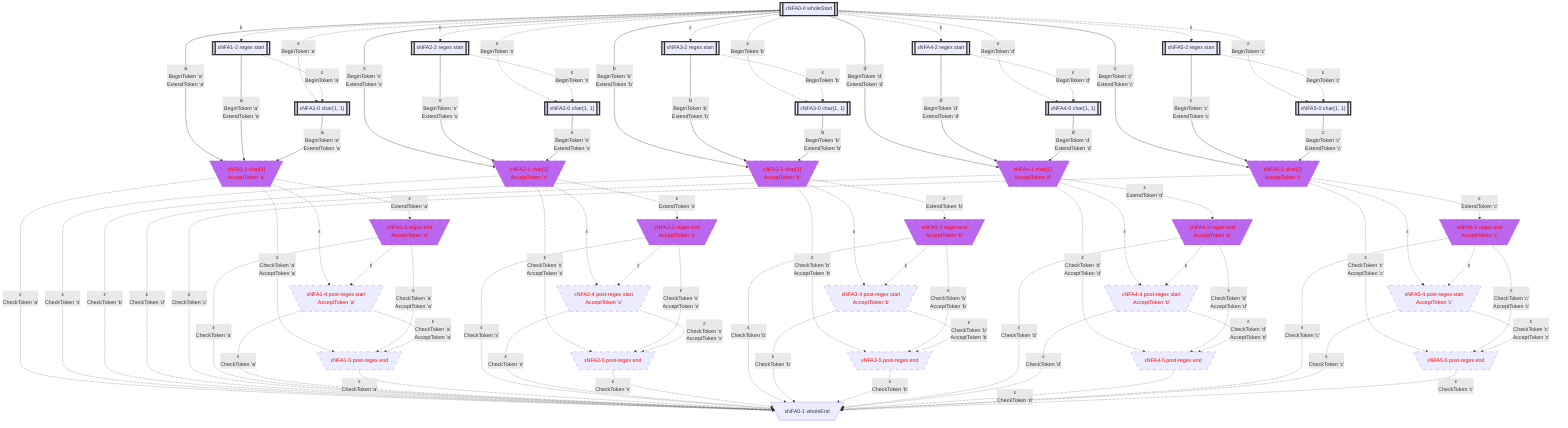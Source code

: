 flowchart
classDef c0001 color:#FF0000;
classDef c0010 stroke-dasharray: 10 10;
classDef c0011 stroke-dasharray: 10 10,color:#FF0000;
classDef c0100 fill:#BB66EE;
classDef c0101 fill:#BB66EE,color:#FF0000;
classDef c0110 fill:#BB66EE,stroke-dasharray: 10 10;
classDef c0111 fill:#BB66EE,stroke-dasharray: 10 10,color:#FF0000;
classDef c1000 stroke:#333,stroke-width:4px;
classDef c1001 stroke:#333,stroke-width:4px,color:#FF0000;
classDef c1010 stroke:#333,stroke-width:4px,stroke-dasharray: 10 10;
classDef c1011 stroke:#333,stroke-width:4px,stroke-dasharray: 10 10,color:#FF0000;
classDef c1100 stroke:#333,stroke-width:4px,fill:#BB66EE;
classDef c1101 stroke:#333,stroke-width:4px,fill:#BB66EE,color:#FF0000;
classDef c1110 stroke:#333,stroke-width:4px,fill:#BB66EE,stroke-dasharray: 10 10;
classDef c1111 stroke:#333,stroke-width:4px,fill:#BB66EE,stroke-dasharray: 10 10,color:#FF0000;
eNFA0_0_8941305[["εNFA0-0 wholeStart"]]
class eNFA0_0_8941305 c1000;
eNFA1_2_53157134[["εNFA1-2 regex start"]]
class eNFA1_2_53157134 c1000;
eNFA2_2_13362888[["εNFA2-2 regex start"]]
class eNFA2_2_13362888 c1000;
eNFA3_2_8652164[["εNFA3-2 regex start"]]
class eNFA3_2_8652164 c1000;
eNFA4_2_10760620[["εNFA4-2 regex start"]]
class eNFA4_2_10760620 c1000;
eNFA5_2_29736717[["εNFA5-2 regex start"]]
class eNFA5_2_29736717 c1000;
eNFA1_0_10108438[["εNFA1-0 char{1, 1}"]]
class eNFA1_0_10108438 c1000;
eNFA2_0_17909327[["εNFA2-0 char{1, 1}"]]
class eNFA2_0_17909327 c1000;
eNFA3_0_62583177[["εNFA3-0 char{1, 1}"]]
class eNFA3_0_62583177 c1000;
eNFA4_0_36197125[["εNFA4-0 char{1, 1}"]]
class eNFA4_0_36197125 c1000;
eNFA5_0_58181124[["εNFA5-0 char{1, 1}"]]
class eNFA5_0_58181124 c1000;
eNFA1_1_23867085[\"εNFA1-1 char[1]
AcceptToken 'a'"/]
class eNFA1_1_23867085 c0111;
eNFA2_1_26966216[\"εNFA2-1 char[1]
AcceptToken 's'"/]
class eNFA2_1_26966216 c0111;
eNFA3_1_26377684[\"εNFA3-1 char[1]
AcceptToken 'b'"/]
class eNFA3_1_26377684 c0111;
eNFA4_1_57338675[\"εNFA4-1 char[1]
AcceptToken 'd'"/]
class eNFA4_1_57338675 c0111;
eNFA5_1_53868068[\"εNFA5-1 char[1]
AcceptToken 'c'"/]
class eNFA5_1_53868068 c0111;
eNFA1_3_13477174[\"εNFA1-3 regex end
AcceptToken 'a'"/]
class eNFA1_3_13477174 c0111;
eNFA1_4_54185708[\"εNFA1-4 post-regex start
AcceptToken 'a'"/]
class eNFA1_4_54185708 c0011;
eNFA1_5_1904032[\"εNFA1-5 post-regex end"/]
class eNFA1_5_1904032 c0011;
eNFA0_1_59863882[\"εNFA0-1 wholeEnd"/]
eNFA2_3_41369352[\"εNFA2-3 regex end
AcceptToken 's'"/]
class eNFA2_3_41369352 c0111;
eNFA2_4_36779848[\"εNFA2-4 post-regex start
AcceptToken 's'"/]
class eNFA2_4_36779848 c0011;
eNFA2_5_66303866[\"εNFA2-5 post-regex end"/]
class eNFA2_5_66303866 c0011;
eNFA3_3_36072571[\"εNFA3-3 regex end
AcceptToken 'b'"/]
class eNFA3_3_36072571 c0111;
eNFA3_4_56217685[\"εNFA3-4 post-regex start
AcceptToken 'b'"/]
class eNFA3_4_56217685 c0011;
eNFA3_5_17136292[\"εNFA3-5 post-regex end"/]
class eNFA3_5_17136292 c0011;
eNFA4_3_46286032[\"εNFA4-3 regex end
AcceptToken 'd'"/]
class eNFA4_3_46286032 c0111;
eNFA4_4_13921109[\"εNFA4-4 post-regex start
AcceptToken 'd'"/]
class eNFA4_4_13921109 c0011;
eNFA4_5_20008903[\"εNFA4-5 post-regex end"/]
class eNFA4_5_20008903 c0011;
eNFA5_3_15050567[\"εNFA5-3 regex end
AcceptToken 'c'"/]
class eNFA5_3_15050567 c0111;
eNFA5_4_1237383[\"εNFA5-4 post-regex start
AcceptToken 'c'"/]
class eNFA5_4_1237383 c0011;
eNFA5_5_45862402[\"εNFA5-5 post-regex end"/]
class eNFA5_5_45862402 c0011;
eNFA0_0_8941305 -.->|"ε"|eNFA1_2_53157134
eNFA0_0_8941305 -.->|"ε"|eNFA2_2_13362888
eNFA0_0_8941305 -.->|"ε"|eNFA3_2_8652164
eNFA0_0_8941305 -.->|"ε"|eNFA4_2_10760620
eNFA0_0_8941305 -.->|"ε"|eNFA5_2_29736717
eNFA0_0_8941305 -.->|"ε
BeginToken 'a'"|eNFA1_0_10108438
eNFA0_0_8941305 -.->|"ε
BeginToken 's'"|eNFA2_0_17909327
eNFA0_0_8941305 -.->|"ε
BeginToken 'b'"|eNFA3_0_62583177
eNFA0_0_8941305 -.->|"ε
BeginToken 'd'"|eNFA4_0_36197125
eNFA0_0_8941305 -.->|"ε
BeginToken 'c'"|eNFA5_0_58181124
eNFA0_0_8941305 -->|"a
BeginToken 'a'
ExtendToken 'a'"|eNFA1_1_23867085
eNFA0_0_8941305 -->|"s
BeginToken 's'
ExtendToken 's'"|eNFA2_1_26966216
eNFA0_0_8941305 -->|"b
BeginToken 'b'
ExtendToken 'b'"|eNFA3_1_26377684
eNFA0_0_8941305 -->|"d
BeginToken 'd'
ExtendToken 'd'"|eNFA4_1_57338675
eNFA0_0_8941305 -->|"c
BeginToken 'c'
ExtendToken 'c'"|eNFA5_1_53868068
eNFA1_2_53157134 -.->|"ε
BeginToken 'a'"|eNFA1_0_10108438
eNFA1_2_53157134 -->|"a
BeginToken 'a'
ExtendToken 'a'"|eNFA1_1_23867085
eNFA2_2_13362888 -.->|"ε
BeginToken 's'"|eNFA2_0_17909327
eNFA2_2_13362888 -->|"s
BeginToken 's'
ExtendToken 's'"|eNFA2_1_26966216
eNFA3_2_8652164 -.->|"ε
BeginToken 'b'"|eNFA3_0_62583177
eNFA3_2_8652164 -->|"b
BeginToken 'b'
ExtendToken 'b'"|eNFA3_1_26377684
eNFA4_2_10760620 -.->|"ε
BeginToken 'd'"|eNFA4_0_36197125
eNFA4_2_10760620 -->|"d
BeginToken 'd'
ExtendToken 'd'"|eNFA4_1_57338675
eNFA5_2_29736717 -.->|"ε
BeginToken 'c'"|eNFA5_0_58181124
eNFA5_2_29736717 -->|"c
BeginToken 'c'
ExtendToken 'c'"|eNFA5_1_53868068
eNFA1_0_10108438 -->|"a
BeginToken 'a'
ExtendToken 'a'"|eNFA1_1_23867085
eNFA2_0_17909327 -->|"s
BeginToken 's'
ExtendToken 's'"|eNFA2_1_26966216
eNFA3_0_62583177 -->|"b
BeginToken 'b'
ExtendToken 'b'"|eNFA3_1_26377684
eNFA4_0_36197125 -->|"d
BeginToken 'd'
ExtendToken 'd'"|eNFA4_1_57338675
eNFA5_0_58181124 -->|"c
BeginToken 'c'
ExtendToken 'c'"|eNFA5_1_53868068
eNFA1_1_23867085 -.->|"ε
ExtendToken 'a'"|eNFA1_3_13477174
eNFA1_1_23867085 -.->|"ε"|eNFA1_4_54185708
eNFA1_1_23867085 -.->|"ε
CheckToken 'a'
AcceptToken 'a'"|eNFA1_5_1904032
eNFA1_1_23867085 -.->|"ε
CheckToken 'a'"|eNFA0_1_59863882
eNFA2_1_26966216 -.->|"ε
ExtendToken 's'"|eNFA2_3_41369352
eNFA2_1_26966216 -.->|"ε"|eNFA2_4_36779848
eNFA2_1_26966216 -.->|"ε
CheckToken 's'
AcceptToken 's'"|eNFA2_5_66303866
eNFA2_1_26966216 -.->|"ε
CheckToken 's'"|eNFA0_1_59863882
eNFA3_1_26377684 -.->|"ε
ExtendToken 'b'"|eNFA3_3_36072571
eNFA3_1_26377684 -.->|"ε"|eNFA3_4_56217685
eNFA3_1_26377684 -.->|"ε
CheckToken 'b'
AcceptToken 'b'"|eNFA3_5_17136292
eNFA3_1_26377684 -.->|"ε
CheckToken 'b'"|eNFA0_1_59863882
eNFA4_1_57338675 -.->|"ε
ExtendToken 'd'"|eNFA4_3_46286032
eNFA4_1_57338675 -.->|"ε"|eNFA4_4_13921109
eNFA4_1_57338675 -.->|"ε
CheckToken 'd'
AcceptToken 'd'"|eNFA4_5_20008903
eNFA4_1_57338675 -.->|"ε
CheckToken 'd'"|eNFA0_1_59863882
eNFA5_1_53868068 -.->|"ε
ExtendToken 'c'"|eNFA5_3_15050567
eNFA5_1_53868068 -.->|"ε"|eNFA5_4_1237383
eNFA5_1_53868068 -.->|"ε
CheckToken 'c'
AcceptToken 'c'"|eNFA5_5_45862402
eNFA5_1_53868068 -.->|"ε
CheckToken 'c'"|eNFA0_1_59863882
eNFA1_3_13477174 -.->|"ε"|eNFA1_4_54185708
eNFA1_3_13477174 -.->|"ε
CheckToken 'a'
AcceptToken 'a'"|eNFA1_5_1904032
eNFA1_3_13477174 -.->|"ε
CheckToken 'a'"|eNFA0_1_59863882
eNFA1_4_54185708 -.->|"ε
CheckToken 'a'
AcceptToken 'a'"|eNFA1_5_1904032
eNFA1_4_54185708 -.->|"ε
CheckToken 'a'"|eNFA0_1_59863882
eNFA1_5_1904032 -.->|"ε
CheckToken 'a'"|eNFA0_1_59863882
eNFA2_3_41369352 -.->|"ε"|eNFA2_4_36779848
eNFA2_3_41369352 -.->|"ε
CheckToken 's'
AcceptToken 's'"|eNFA2_5_66303866
eNFA2_3_41369352 -.->|"ε
CheckToken 's'"|eNFA0_1_59863882
eNFA2_4_36779848 -.->|"ε
CheckToken 's'
AcceptToken 's'"|eNFA2_5_66303866
eNFA2_4_36779848 -.->|"ε
CheckToken 's'"|eNFA0_1_59863882
eNFA2_5_66303866 -.->|"ε
CheckToken 's'"|eNFA0_1_59863882
eNFA3_3_36072571 -.->|"ε"|eNFA3_4_56217685
eNFA3_3_36072571 -.->|"ε
CheckToken 'b'
AcceptToken 'b'"|eNFA3_5_17136292
eNFA3_3_36072571 -.->|"ε
CheckToken 'b'"|eNFA0_1_59863882
eNFA3_4_56217685 -.->|"ε
CheckToken 'b'
AcceptToken 'b'"|eNFA3_5_17136292
eNFA3_4_56217685 -.->|"ε
CheckToken 'b'"|eNFA0_1_59863882
eNFA3_5_17136292 -.->|"ε
CheckToken 'b'"|eNFA0_1_59863882
eNFA4_3_46286032 -.->|"ε"|eNFA4_4_13921109
eNFA4_3_46286032 -.->|"ε
CheckToken 'd'
AcceptToken 'd'"|eNFA4_5_20008903
eNFA4_3_46286032 -.->|"ε
CheckToken 'd'"|eNFA0_1_59863882
eNFA4_4_13921109 -.->|"ε
CheckToken 'd'
AcceptToken 'd'"|eNFA4_5_20008903
eNFA4_4_13921109 -.->|"ε
CheckToken 'd'"|eNFA0_1_59863882
eNFA4_5_20008903 -.->|"ε
CheckToken 'd'"|eNFA0_1_59863882
eNFA5_3_15050567 -.->|"ε"|eNFA5_4_1237383
eNFA5_3_15050567 -.->|"ε
CheckToken 'c'
AcceptToken 'c'"|eNFA5_5_45862402
eNFA5_3_15050567 -.->|"ε
CheckToken 'c'"|eNFA0_1_59863882
eNFA5_4_1237383 -.->|"ε
CheckToken 'c'
AcceptToken 'c'"|eNFA5_5_45862402
eNFA5_4_1237383 -.->|"ε
CheckToken 'c'"|eNFA0_1_59863882
eNFA5_5_45862402 -.->|"ε
CheckToken 'c'"|eNFA0_1_59863882